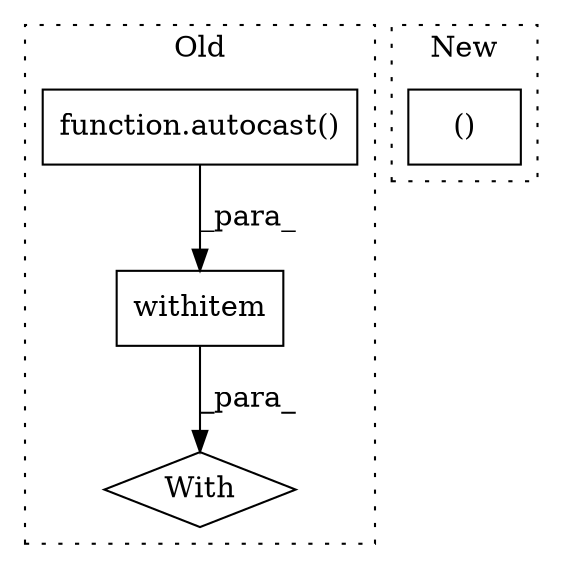 digraph G {
subgraph cluster0 {
1 [label="function.autocast()" a="75" s="1026" l="10" shape="box"];
3 [label="With" a="39" s="1021,1034" l="5,16" shape="diamond"];
4 [label="withitem" a="49" s="1026" l="8" shape="box"];
label = "Old";
style="dotted";
}
subgraph cluster1 {
2 [label="()" a="54" s="1218" l="9" shape="box"];
label = "New";
style="dotted";
}
1 -> 4 [label="_para_"];
4 -> 3 [label="_para_"];
}